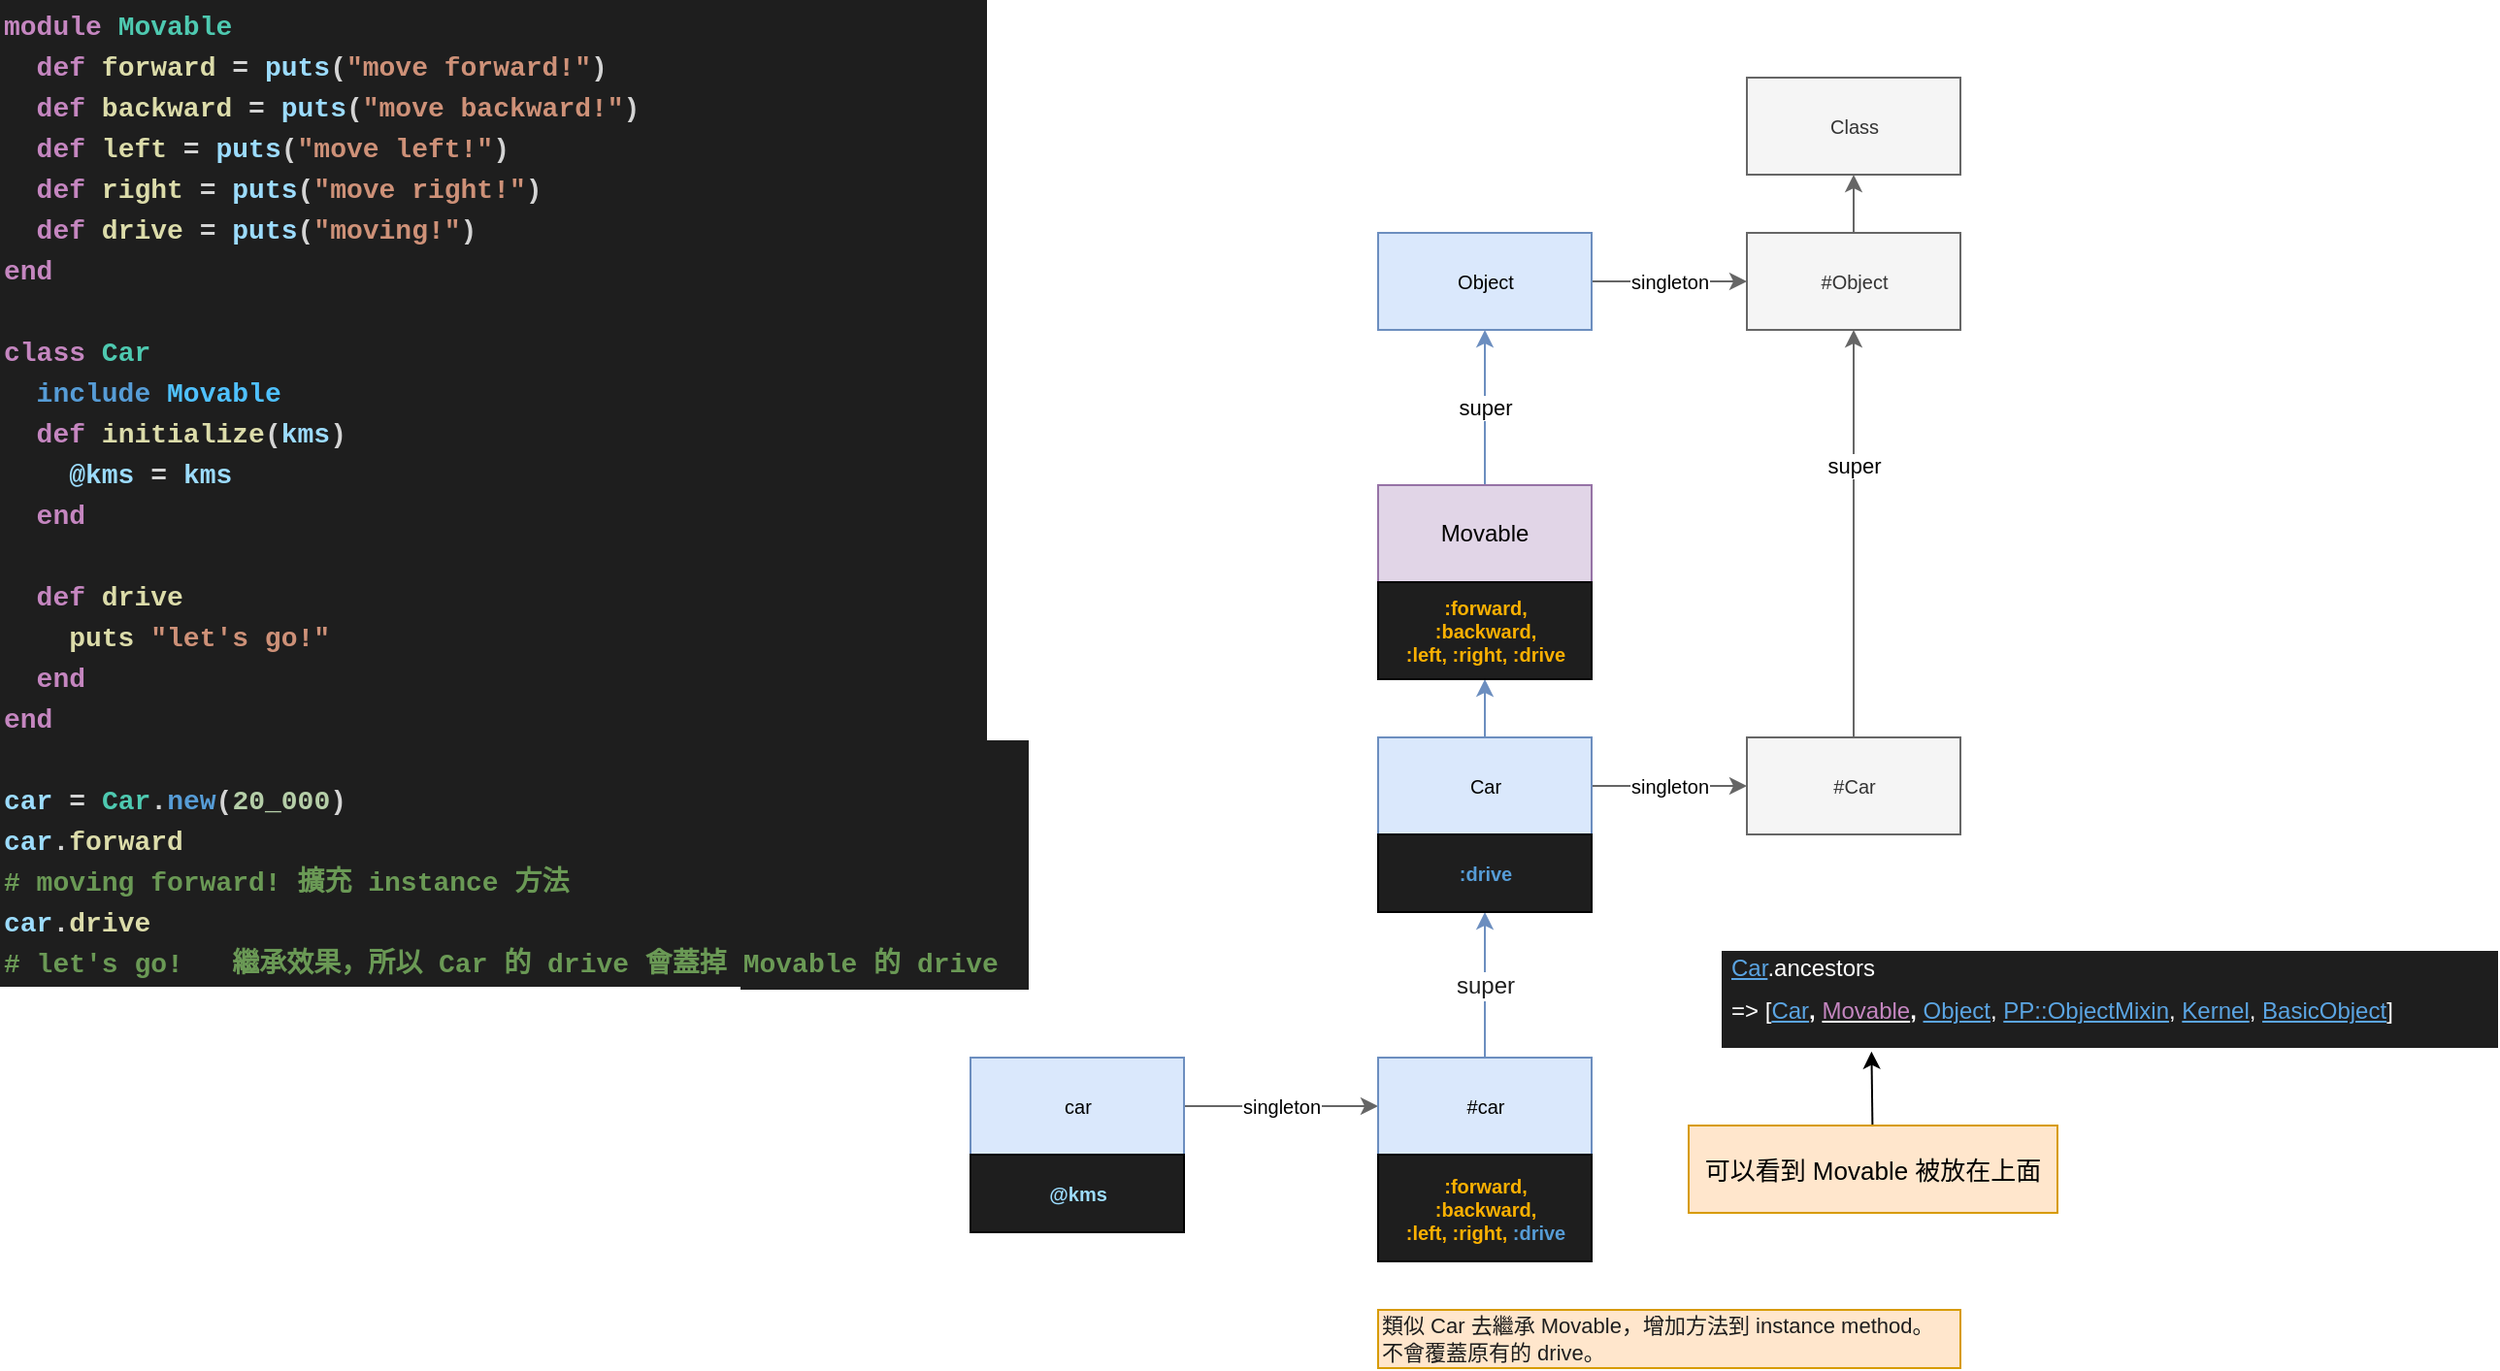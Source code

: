 <mxfile>
    <diagram id="1DmJG_v_HB7CN_tW5fvp" name="Page-1">
        <mxGraphModel dx="1384" dy="389" grid="1" gridSize="10" guides="1" tooltips="1" connect="1" arrows="1" fold="1" page="1" pageScale="1" pageWidth="827" pageHeight="1169" background="#ffffff" math="0" shadow="0">
            <root>
                <mxCell id="0"/>
                <mxCell id="1" parent="0"/>
                <mxCell id="22" value="singleton" style="edgeStyle=none;html=1;fontSize=10;fillColor=#f5f5f5;strokeColor=#666666;" parent="1" source="20" target="21" edge="1">
                    <mxGeometry relative="1" as="geometry">
                        <mxPoint as="offset"/>
                    </mxGeometry>
                </mxCell>
                <mxCell id="20" value="Object" style="html=1;fontSize=10;fillColor=#dae8fc;strokeColor=#6c8ebf;" parent="1" vertex="1">
                    <mxGeometry x="-70" y="120" width="110" height="50" as="geometry"/>
                </mxCell>
                <mxCell id="24" value="" style="edgeStyle=none;html=1;fontSize=10;fillColor=#f5f5f5;strokeColor=#666666;" parent="1" source="21" target="23" edge="1">
                    <mxGeometry relative="1" as="geometry"/>
                </mxCell>
                <mxCell id="21" value="&lt;span style=&quot;font-weight: normal&quot;&gt;#&lt;span&gt;Object&lt;/span&gt;&lt;/span&gt;" style="html=1;fontSize=10;fontStyle=1;fillColor=#f5f5f5;fontColor=#333333;strokeColor=#666666;" parent="1" vertex="1">
                    <mxGeometry x="120" y="120" width="110" height="50" as="geometry"/>
                </mxCell>
                <mxCell id="23" value="Class" style="html=1;fontSize=10;fillColor=#f5f5f5;fontColor=#333333;strokeColor=#666666;" parent="1" vertex="1">
                    <mxGeometry x="120" y="40" width="110" height="50" as="geometry"/>
                </mxCell>
                <mxCell id="29" value="klass" style="edgeStyle=none;html=1;fontSize=10;" parent="1" edge="1">
                    <mxGeometry relative="1" as="geometry">
                        <mxPoint x="560" y="245" as="sourcePoint"/>
                    </mxGeometry>
                </mxCell>
                <mxCell id="33" value="singleton" style="edgeStyle=none;html=1;fontSize=10;fillColor=#f5f5f5;strokeColor=#666666;" parent="1" source="30" target="31" edge="1">
                    <mxGeometry relative="1" as="geometry"/>
                </mxCell>
                <mxCell id="60" value="" style="edgeStyle=none;html=1;fillColor=#dae8fc;strokeColor=#6c8ebf;" parent="1" source="30" target="58" edge="1">
                    <mxGeometry relative="1" as="geometry"/>
                </mxCell>
                <mxCell id="30" value="Car" style="html=1;fontSize=10;fillColor=#dae8fc;strokeColor=#6c8ebf;" parent="1" vertex="1">
                    <mxGeometry x="-70" y="380" width="110" height="50" as="geometry"/>
                </mxCell>
                <mxCell id="48" value="super" style="edgeStyle=none;html=1;fillColor=#f5f5f5;strokeColor=#666666;" parent="1" source="31" target="21" edge="1">
                    <mxGeometry x="0.333" relative="1" as="geometry">
                        <mxPoint as="offset"/>
                    </mxGeometry>
                </mxCell>
                <mxCell id="31" value="&lt;span style=&quot;font-weight: normal&quot;&gt;#Car&lt;/span&gt;" style="html=1;fontSize=10;fontStyle=1;fillColor=#f5f5f5;fontColor=#333333;strokeColor=#666666;" parent="1" vertex="1">
                    <mxGeometry x="120" y="380" width="110" height="50" as="geometry"/>
                </mxCell>
                <mxCell id="40" value="singleton" style="edgeStyle=none;html=1;fontSize=10;fillColor=#f5f5f5;strokeColor=#666666;" parent="1" source="37" target="38" edge="1">
                    <mxGeometry relative="1" as="geometry"/>
                </mxCell>
                <mxCell id="37" value="car" style="html=1;fontSize=10;fillColor=#dae8fc;strokeColor=#6c8ebf;" parent="1" vertex="1">
                    <mxGeometry x="-280" y="545" width="110" height="50" as="geometry"/>
                </mxCell>
                <mxCell id="55" value="&lt;font color=&quot;#1e1e1e&quot;&gt;super&lt;/font&gt;" style="edgeStyle=none;html=1;fontSize=12;fontColor=#569CD6;fillColor=#dae8fc;strokeColor=#6c8ebf;" parent="1" source="38" target="54" edge="1">
                    <mxGeometry relative="1" as="geometry"/>
                </mxCell>
                <mxCell id="38" value="#car" style="html=1;fontSize=10;fillColor=#dae8fc;strokeColor=#6c8ebf;" parent="1" vertex="1">
                    <mxGeometry x="-70" y="545" width="110" height="50" as="geometry"/>
                </mxCell>
                <mxCell id="41" value="&lt;div style=&quot;color: rgb(212 , 212 , 212) ; font-family: &amp;#34;menlo&amp;#34; , &amp;#34;monaco&amp;#34; , &amp;#34;courier new&amp;#34; , monospace ; font-weight: bold ; font-size: 14px ; line-height: 21px&quot;&gt;&lt;div style=&quot;font-family: &amp;#34;menlo&amp;#34; , &amp;#34;monaco&amp;#34; , &amp;#34;courier new&amp;#34; , monospace ; line-height: 21px&quot;&gt;&lt;div&gt;&lt;span style=&quot;color: #c586c0&quot;&gt;module&lt;/span&gt; &lt;span style=&quot;color: #4ec9b0&quot;&gt;Movable&lt;/span&gt;&lt;/div&gt;&lt;div&gt;&lt;span style=&quot;color: #c586c0&quot;&gt;&amp;nbsp; def&lt;/span&gt; &lt;span style=&quot;color: #dcdcaa&quot;&gt;forward&lt;/span&gt; = &lt;span style=&quot;color: #9cdcfe&quot;&gt;puts&lt;/span&gt;(&lt;span style=&quot;color: #ce9178&quot;&gt;&quot;move forward!&quot;&lt;/span&gt;)&lt;/div&gt;&lt;div&gt;&lt;span style=&quot;color: #c586c0&quot;&gt;&amp;nbsp; def&lt;/span&gt; &lt;span style=&quot;color: #dcdcaa&quot;&gt;backward&lt;/span&gt; = &lt;span style=&quot;color: #9cdcfe&quot;&gt;puts&lt;/span&gt;(&lt;span style=&quot;color: #ce9178&quot;&gt;&quot;move backward!&quot;&lt;/span&gt;)&lt;/div&gt;&lt;div&gt;&lt;span style=&quot;color: #c586c0&quot;&gt;&amp;nbsp; def&lt;/span&gt; &lt;span style=&quot;color: #dcdcaa&quot;&gt;left&lt;/span&gt; = &lt;span style=&quot;color: #9cdcfe&quot;&gt;puts&lt;/span&gt;(&lt;span style=&quot;color: #ce9178&quot;&gt;&quot;move left!&quot;&lt;/span&gt;)&lt;/div&gt;&lt;div&gt;&lt;span style=&quot;color: #c586c0&quot;&gt;&amp;nbsp; def&lt;/span&gt; &lt;span style=&quot;color: #dcdcaa&quot;&gt;right&lt;/span&gt; = &lt;span style=&quot;color: #9cdcfe&quot;&gt;puts&lt;/span&gt;(&lt;span style=&quot;color: #ce9178&quot;&gt;&quot;move right!&quot;&lt;/span&gt;)&lt;/div&gt;&lt;div&gt;&lt;span style=&quot;color: rgb(197 , 134 , 192)&quot;&gt;&amp;nbsp; def&lt;/span&gt;&amp;nbsp;&lt;span style=&quot;color: rgb(220 , 220 , 170)&quot;&gt;drive&lt;/span&gt;&amp;nbsp;=&amp;nbsp;&lt;span style=&quot;color: rgb(156 , 220 , 254)&quot;&gt;puts&lt;/span&gt;(&lt;span style=&quot;color: rgb(206 , 145 , 120)&quot;&gt;&quot;moving!&quot;&lt;/span&gt;)&lt;br&gt;&lt;/div&gt;&lt;div&gt;&lt;span style=&quot;color: #c586c0&quot;&gt;end&lt;/span&gt;&lt;/div&gt;&lt;br&gt;&lt;div&gt;&lt;span style=&quot;color: #c586c0&quot;&gt;class&lt;/span&gt; &lt;span style=&quot;color: #4ec9b0&quot;&gt;Car&lt;/span&gt;&lt;/div&gt;&lt;div&gt;&lt;span style=&quot;color: #569cd6&quot;&gt;&amp;nbsp; include&lt;/span&gt; &lt;span style=&quot;color: #4fc1ff&quot;&gt;Movable&lt;/span&gt;&lt;/div&gt;&lt;div&gt;&lt;span style=&quot;color: #c586c0&quot;&gt;&amp;nbsp; def&lt;/span&gt; &lt;span style=&quot;color: #dcdcaa&quot;&gt;initialize&lt;/span&gt;(&lt;span style=&quot;color: #9cdcfe&quot;&gt;kms&lt;/span&gt;)&lt;/div&gt;&lt;div&gt;&lt;span style=&quot;color: #9cdcfe&quot;&gt;&amp;nbsp; &amp;nbsp; @kms&lt;/span&gt; = &lt;span style=&quot;color: #9cdcfe&quot;&gt;kms&lt;/span&gt;&lt;/div&gt;&lt;div&gt;&lt;span style=&quot;color: #c586c0&quot;&gt;&amp;nbsp; end&lt;/span&gt;&lt;/div&gt;&lt;br&gt;&lt;div&gt;&lt;span style=&quot;color: #c586c0&quot;&gt;&amp;nbsp; def&lt;/span&gt; &lt;span style=&quot;color: #dcdcaa&quot;&gt;drive&lt;/span&gt;&lt;/div&gt;&lt;div&gt;&lt;span style=&quot;color: #dcdcaa&quot;&gt;&amp;nbsp; &amp;nbsp; puts&lt;/span&gt; &lt;span style=&quot;color: #ce9178&quot;&gt;&quot;let's go!&quot;&lt;/span&gt;&lt;/div&gt;&lt;div&gt;&lt;span style=&quot;color: #c586c0&quot;&gt;&amp;nbsp; end&lt;/span&gt;&lt;/div&gt;&lt;div&gt;&lt;span style=&quot;color: #c586c0&quot;&gt;end&lt;/span&gt;&lt;/div&gt;&lt;br&gt;&lt;div&gt;&lt;span style=&quot;color: #9cdcfe&quot;&gt;car&lt;/span&gt; = &lt;span style=&quot;color: #4ec9b0&quot;&gt;Car&lt;/span&gt;.&lt;span style=&quot;color: #569cd6&quot;&gt;new&lt;/span&gt;(&lt;span style=&quot;color: #b5cea8&quot;&gt;20_000&lt;/span&gt;)&lt;/div&gt;&lt;div&gt;&lt;span style=&quot;color: #9cdcfe&quot;&gt;car&lt;/span&gt;.&lt;span style=&quot;color: #dcdcaa&quot;&gt;forward&lt;/span&gt;&lt;/div&gt;&lt;span style=&quot;color: rgb(106 , 153 , 85)&quot;&gt;# moving forward! 擴充 instance 方法&lt;/span&gt;&lt;br&gt;&lt;/div&gt;&lt;div style=&quot;font-family: &amp;#34;menlo&amp;#34; , &amp;#34;monaco&amp;#34; , &amp;#34;courier new&amp;#34; , monospace ; line-height: 21px&quot;&gt;&lt;span style=&quot;color: rgb(156 , 220 , 254)&quot;&gt;car&lt;/span&gt;.&lt;span style=&quot;color: rgb(220 , 220 , 170)&quot;&gt;drive&lt;/span&gt;&lt;span style=&quot;color: rgb(106 , 153 , 85)&quot;&gt;&lt;br&gt;&lt;/span&gt;&lt;/div&gt;&lt;div style=&quot;font-family: &amp;#34;menlo&amp;#34; , &amp;#34;monaco&amp;#34; , &amp;#34;courier new&amp;#34; , monospace ; line-height: 21px&quot;&gt;&lt;span style=&quot;color: rgb(106 , 153 , 85)&quot;&gt;# let's go!&amp;nbsp; &amp;nbsp;繼承效果，所以 Car 的 drive 會蓋掉 Movable 的 drive&lt;/span&gt;&lt;span style=&quot;color: rgb(106 , 153 , 85)&quot;&gt;&lt;br&gt;&lt;/span&gt;&lt;/div&gt;&lt;/div&gt;" style="text;html=1;align=left;verticalAlign=middle;resizable=0;points=[];autosize=1;strokeColor=none;fillColor=#1E1E1E;spacing=2;labelBackgroundColor=#1e1e1e;" parent="1" vertex="1">
                    <mxGeometry x="-780" width="530" height="510" as="geometry"/>
                </mxCell>
                <mxCell id="46" value="&lt;font color=&quot;#9cdcfe&quot;&gt;@kms&lt;/font&gt;" style="html=1;fontSize=10;fillColor=#1E1E1E;fontStyle=1" parent="1" vertex="1">
                    <mxGeometry x="-280" y="595" width="110" height="40" as="geometry"/>
                </mxCell>
                <mxCell id="50" value="&lt;font color=&quot;#fab002&quot;&gt;:forward,&lt;br&gt;:backward,&lt;br&gt;:left, :right,&lt;/font&gt; &lt;span style=&quot;color: rgb(86 , 156 , 214)&quot;&gt;:drive&lt;/span&gt;&lt;font color=&quot;#569cd6&quot;&gt;&lt;br&gt;&lt;/font&gt;" style="html=1;fontSize=10;fillColor=#1E1E1E;fontStyle=1" parent="1" vertex="1">
                    <mxGeometry x="-70" y="595" width="110" height="55" as="geometry"/>
                </mxCell>
                <mxCell id="54" value="&lt;font color=&quot;#569cd6&quot;&gt;:drive&lt;/font&gt;" style="html=1;fontSize=10;fillColor=#1E1E1E;fontStyle=1" parent="1" vertex="1">
                    <mxGeometry x="-70" y="430" width="110" height="40" as="geometry"/>
                </mxCell>
                <mxCell id="59" value="super" style="edgeStyle=none;html=1;fillColor=#dae8fc;strokeColor=#6c8ebf;" parent="1" source="56" target="20" edge="1">
                    <mxGeometry relative="1" as="geometry"/>
                </mxCell>
                <mxCell id="56" value="Movable" style="whiteSpace=wrap;html=1;fillColor=#e1d5e7;strokeColor=#9673a6;" parent="1" vertex="1">
                    <mxGeometry x="-70" y="250" width="110" height="50" as="geometry"/>
                </mxCell>
                <mxCell id="58" value="&lt;font color=&quot;#fab002&quot;&gt;:forward, &lt;br&gt;:backward, &lt;br&gt;:left, :right, :drive&lt;/font&gt;" style="html=1;fontSize=10;fillColor=#1E1E1E;fontStyle=1" parent="1" vertex="1">
                    <mxGeometry x="-70" y="300" width="110" height="50" as="geometry"/>
                </mxCell>
                <mxCell id="64" value="&lt;p style=&quot;line-height: 1&quot;&gt;&lt;/p&gt;&lt;h1 style=&quot;font-size: 12px&quot;&gt;&lt;u style=&quot;color: rgb(91 , 165 , 227) ; font-weight: normal&quot;&gt;Car&lt;/u&gt;&lt;span style=&quot;font-weight: normal ; font-size: 12px&quot;&gt;.ancestors&lt;/span&gt;&lt;/h1&gt;&lt;h1 style=&quot;font-size: 12px&quot;&gt;&lt;span style=&quot;font-size: 12px ; font-weight: normal&quot;&gt;=&amp;gt; [&lt;font color=&quot;#5ba5e3&quot;&gt;&lt;u&gt;Car&lt;/u&gt;&lt;/font&gt;&lt;/span&gt;,&lt;font style=&quot;font-weight: normal&quot;&gt;&lt;font color=&quot;#5ba5e3&quot;&gt;&amp;nbsp;&lt;/font&gt;&lt;u&gt;&lt;font color=&quot;#c586c0&quot;&gt;Movable&lt;/font&gt;&lt;/u&gt;&lt;/font&gt;,&lt;font color=&quot;#5ba5e3&quot; style=&quot;font-weight: normal&quot;&gt;&amp;nbsp;&lt;u&gt;Object&lt;/u&gt;&lt;/font&gt;&lt;span style=&quot;font-weight: normal&quot;&gt;,&lt;/span&gt;&lt;font color=&quot;#5ba5e3&quot; style=&quot;font-weight: normal&quot;&gt;&amp;nbsp;&lt;u&gt;PP::ObjectMixin&lt;/u&gt;&lt;/font&gt;&lt;span style=&quot;font-weight: normal&quot;&gt;,&amp;nbsp;&lt;/span&gt;&lt;font color=&quot;#5ba5e3&quot; style=&quot;font-weight: normal&quot;&gt;&lt;u&gt;Kernel&lt;/u&gt;&lt;/font&gt;&lt;span style=&quot;font-weight: normal&quot;&gt;,&amp;nbsp;&lt;/span&gt;&lt;font color=&quot;#5ba5e3&quot; style=&quot;font-weight: normal&quot;&gt;&lt;u&gt;BasicObject&lt;/u&gt;&lt;/font&gt;&lt;span style=&quot;font-weight: normal&quot;&gt;]&lt;/span&gt;&lt;/h1&gt;&lt;p&gt;&lt;/p&gt;" style="text;html=1;strokeColor=none;fillColor=#1E1E1E;spacing=5;spacingTop=-20;whiteSpace=wrap;overflow=hidden;rounded=0;labelBackgroundColor=none;fontColor=#FFFFFF;fontStyle=0;fontSize=12;" parent="1" vertex="1">
                    <mxGeometry x="107" y="490" width="400" height="50" as="geometry"/>
                </mxCell>
                <mxCell id="65" value="&lt;font color=&quot;#1e1e1e&quot; style=&quot;font-size: 11px&quot;&gt;&lt;span style=&quot;font-size: 11px&quot;&gt;類似 Car 去繼承 Movable，增加方法到 instance method。&lt;br style=&quot;font-size: 11px&quot;&gt;不會覆蓋原有的 drive。&lt;/span&gt;&lt;/font&gt;" style="text;html=1;align=left;verticalAlign=middle;resizable=0;points=[];autosize=1;strokeColor=#d79b00;fillColor=#ffe6cc;fontSize=11;fontStyle=0" parent="1" vertex="1">
                    <mxGeometry x="-70" y="675" width="300" height="30" as="geometry"/>
                </mxCell>
                <mxCell id="67" style="edgeStyle=none;html=1;entryX=0.193;entryY=1.037;entryDx=0;entryDy=0;entryPerimeter=0;fontSize=13;fontColor=#1E1E1E;" parent="1" source="66" target="64" edge="1">
                    <mxGeometry relative="1" as="geometry"/>
                </mxCell>
                <mxCell id="66" value="可以看到 Movable 被放在上面" style="whiteSpace=wrap;html=1;labelBackgroundColor=none;fontSize=13;fillColor=#ffe6cc;strokeColor=#d79b00;" parent="1" vertex="1">
                    <mxGeometry x="90" y="580" width="190" height="45" as="geometry"/>
                </mxCell>
            </root>
        </mxGraphModel>
    </diagram>
</mxfile>